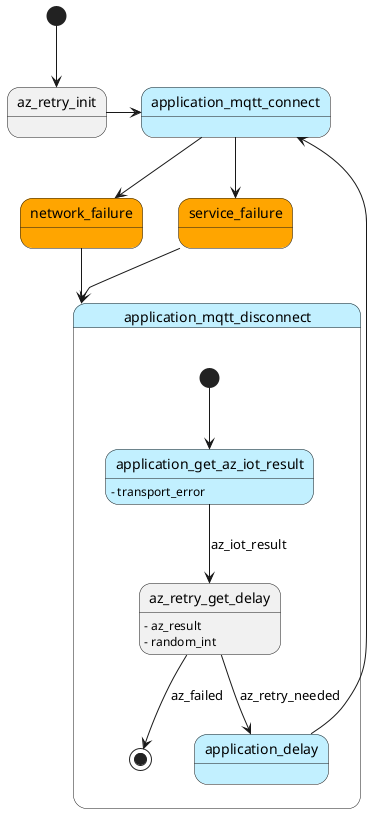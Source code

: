 @startuml
skinparam state {
    BackgroundColor<<APP>> APPLICATION
    BackgroundColor<<STRUCT>> Lavender
    BackgroundColor<<FAIL>> Orange
}

[*] --> az_retry_init
az_retry_init -> application_mqtt_connect
state application_mqtt_connect <<APP>>
application_mqtt_connect --> network_failure
application_mqtt_connect --> service_failure
state network_failure<<FAIL>>
state service_failure<<FAIL>>
network_failure --> application_mqtt_disconnect
service_failure --> application_mqtt_disconnect

state application_mqtt_disconnect<<APP>> {
    [*] --> application_get_az_iot_result
    state application_get_az_iot_result <<APP>>
    application_get_az_iot_result --> az_retry_get_delay : az_iot_result
    az_retry_get_delay --> application_delay : az_retry_needed
    state application_delay <<APP>>
    application_delay --> application_mqtt_connect
    az_retry_get_delay --> [*] : az_failed
}

application_get_az_iot_result : - transport_error
az_retry_get_delay : - az_result
az_retry_get_delay : - random_int

@enduml
